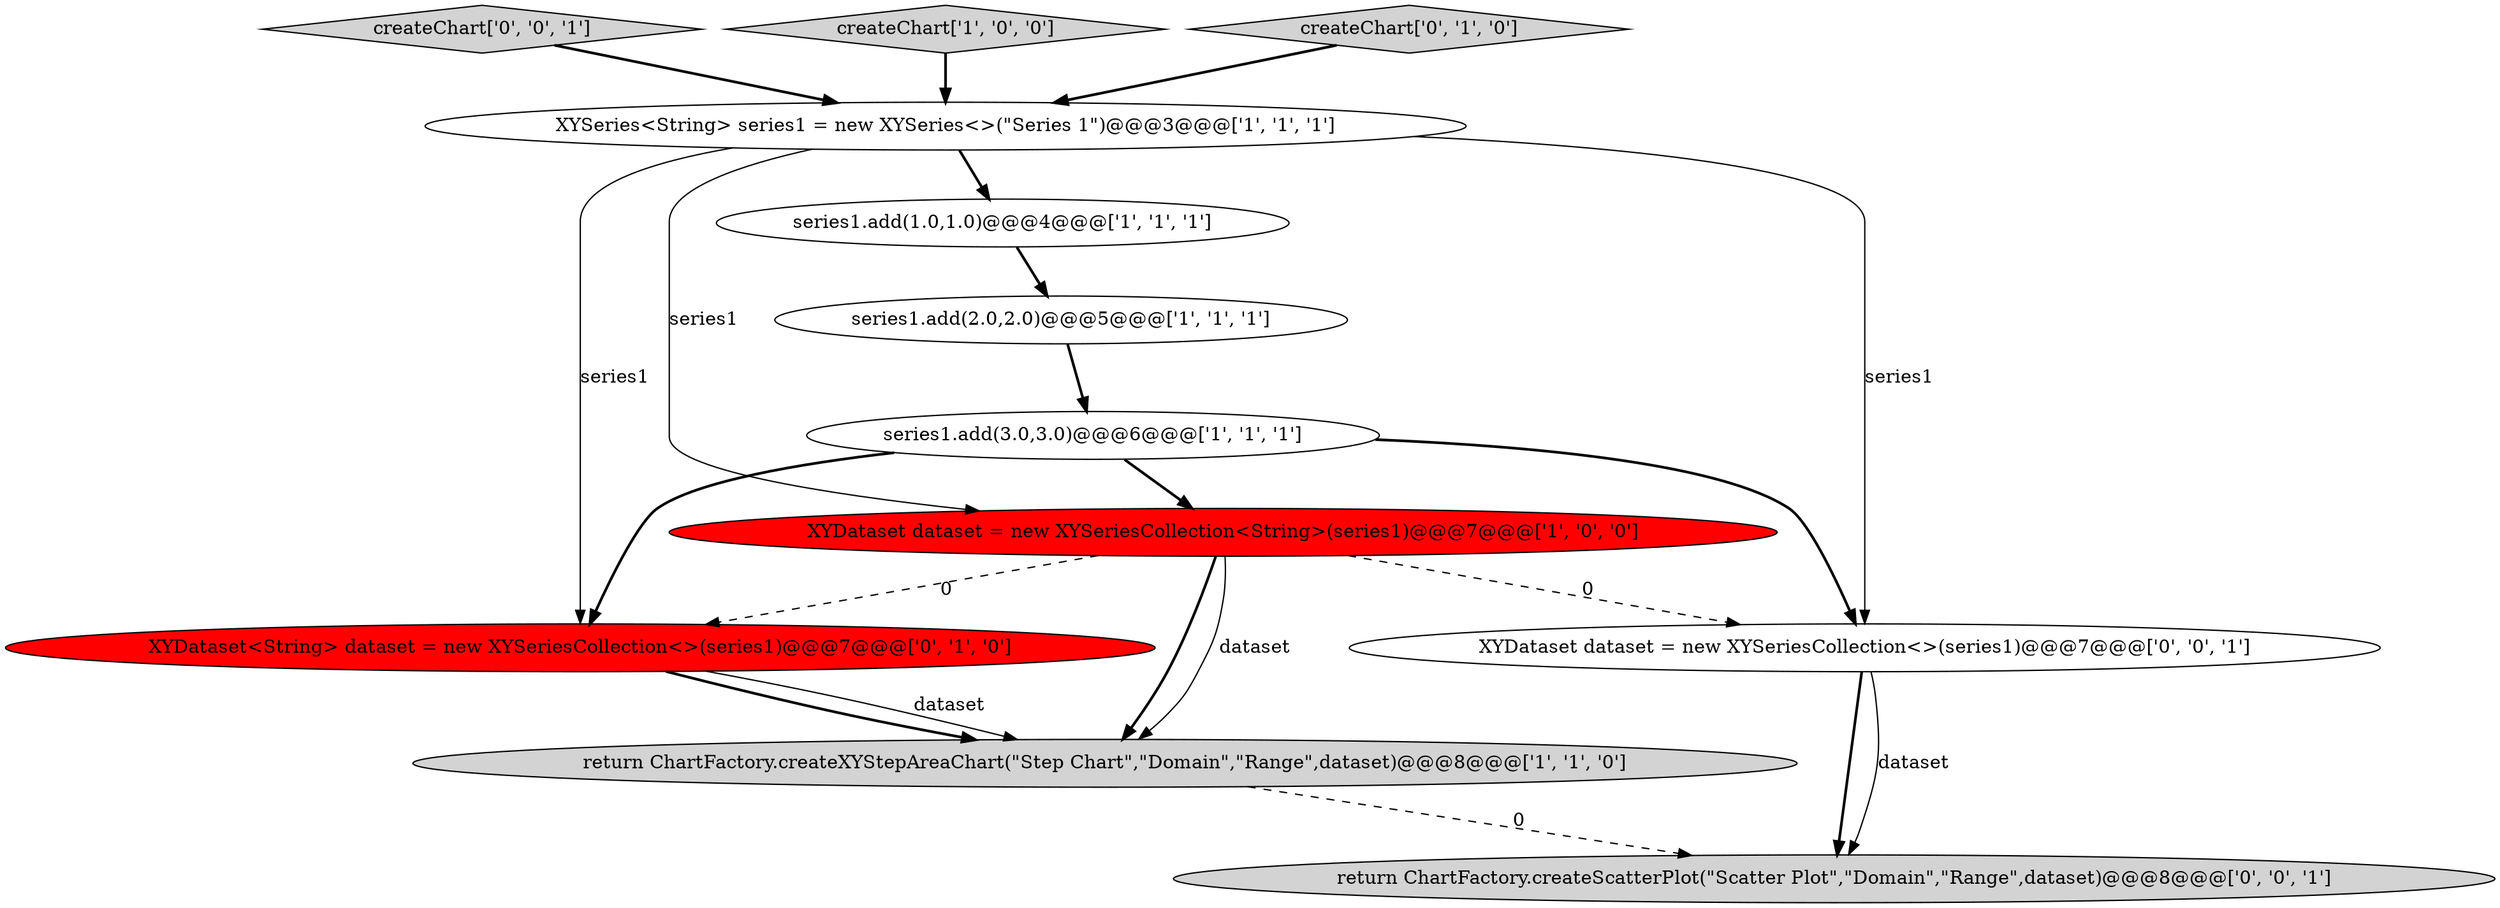 digraph {
6 [style = filled, label = "return ChartFactory.createXYStepAreaChart(\"Step Chart\",\"Domain\",\"Range\",dataset)@@@8@@@['1', '1', '0']", fillcolor = lightgray, shape = ellipse image = "AAA0AAABBB1BBB"];
1 [style = filled, label = "series1.add(3.0,3.0)@@@6@@@['1', '1', '1']", fillcolor = white, shape = ellipse image = "AAA0AAABBB1BBB"];
10 [style = filled, label = "createChart['0', '0', '1']", fillcolor = lightgray, shape = diamond image = "AAA0AAABBB3BBB"];
2 [style = filled, label = "XYDataset dataset = new XYSeriesCollection<String>(series1)@@@7@@@['1', '0', '0']", fillcolor = red, shape = ellipse image = "AAA1AAABBB1BBB"];
5 [style = filled, label = "series1.add(2.0,2.0)@@@5@@@['1', '1', '1']", fillcolor = white, shape = ellipse image = "AAA0AAABBB1BBB"];
3 [style = filled, label = "createChart['1', '0', '0']", fillcolor = lightgray, shape = diamond image = "AAA0AAABBB1BBB"];
8 [style = filled, label = "XYDataset<String> dataset = new XYSeriesCollection<>(series1)@@@7@@@['0', '1', '0']", fillcolor = red, shape = ellipse image = "AAA1AAABBB2BBB"];
7 [style = filled, label = "createChart['0', '1', '0']", fillcolor = lightgray, shape = diamond image = "AAA0AAABBB2BBB"];
0 [style = filled, label = "series1.add(1.0,1.0)@@@4@@@['1', '1', '1']", fillcolor = white, shape = ellipse image = "AAA0AAABBB1BBB"];
11 [style = filled, label = "return ChartFactory.createScatterPlot(\"Scatter Plot\",\"Domain\",\"Range\",dataset)@@@8@@@['0', '0', '1']", fillcolor = lightgray, shape = ellipse image = "AAA0AAABBB3BBB"];
9 [style = filled, label = "XYDataset dataset = new XYSeriesCollection<>(series1)@@@7@@@['0', '0', '1']", fillcolor = white, shape = ellipse image = "AAA0AAABBB3BBB"];
4 [style = filled, label = "XYSeries<String> series1 = new XYSeries<>(\"Series 1\")@@@3@@@['1', '1', '1']", fillcolor = white, shape = ellipse image = "AAA0AAABBB1BBB"];
4->2 [style = solid, label="series1"];
1->8 [style = bold, label=""];
9->11 [style = bold, label=""];
2->6 [style = bold, label=""];
6->11 [style = dashed, label="0"];
8->6 [style = bold, label=""];
9->11 [style = solid, label="dataset"];
7->4 [style = bold, label=""];
2->8 [style = dashed, label="0"];
3->4 [style = bold, label=""];
1->9 [style = bold, label=""];
4->8 [style = solid, label="series1"];
4->0 [style = bold, label=""];
8->6 [style = solid, label="dataset"];
4->9 [style = solid, label="series1"];
5->1 [style = bold, label=""];
2->9 [style = dashed, label="0"];
10->4 [style = bold, label=""];
1->2 [style = bold, label=""];
2->6 [style = solid, label="dataset"];
0->5 [style = bold, label=""];
}
